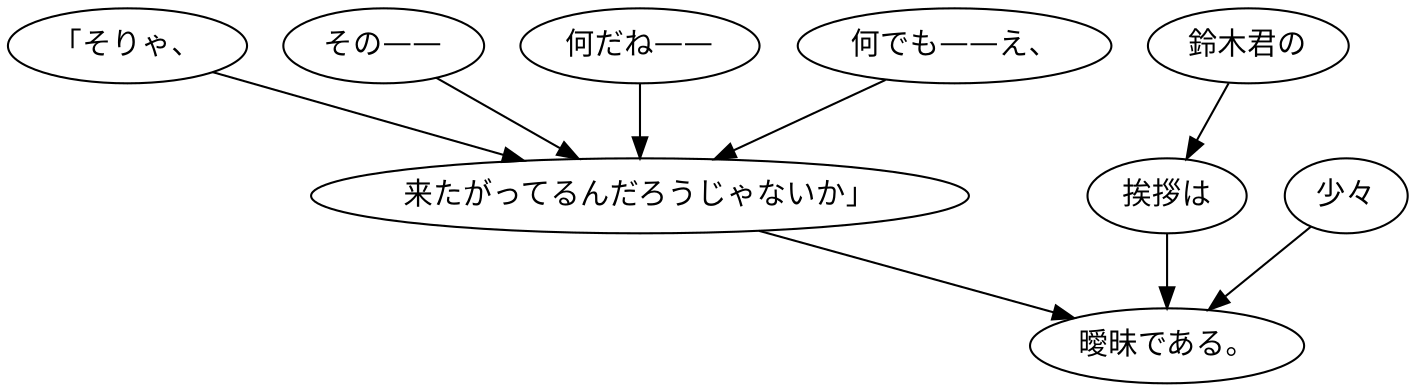 digraph graph2403 {
	node0 [label="「そりゃ、"];
	node1 [label="その——"];
	node2 [label="何だね——"];
	node3 [label="何でも——え、"];
	node4 [label="来たがってるんだろうじゃないか」"];
	node5 [label="鈴木君の"];
	node6 [label="挨拶は"];
	node7 [label="少々"];
	node8 [label="曖昧である。"];
	node0 -> node4;
	node1 -> node4;
	node2 -> node4;
	node3 -> node4;
	node4 -> node8;
	node5 -> node6;
	node6 -> node8;
	node7 -> node8;
}
